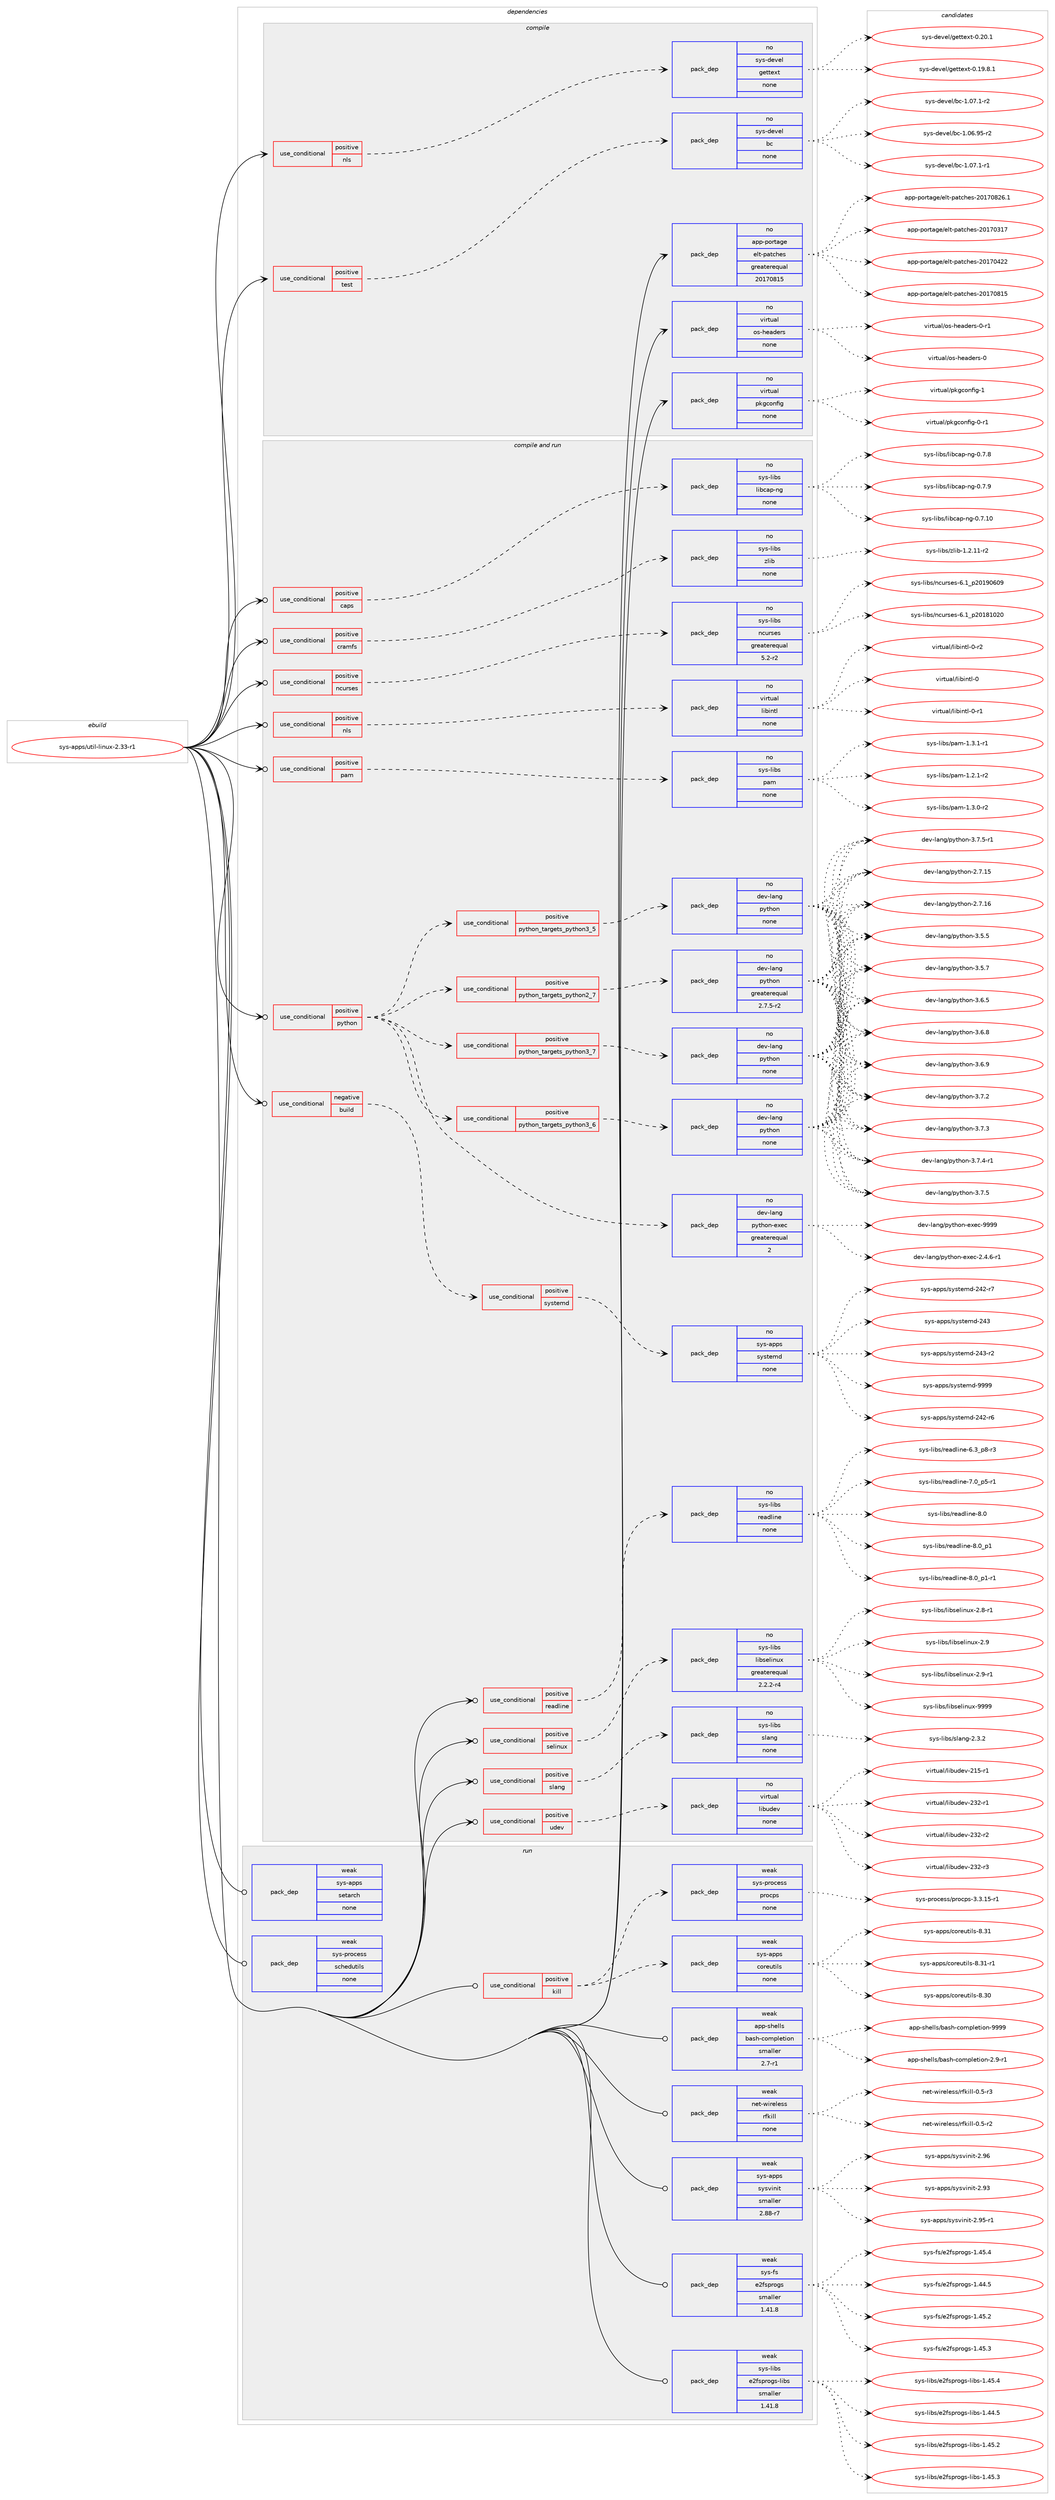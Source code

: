 digraph prolog {

# *************
# Graph options
# *************

newrank=true;
concentrate=true;
compound=true;
graph [rankdir=LR,fontname=Helvetica,fontsize=10,ranksep=1.5];#, ranksep=2.5, nodesep=0.2];
edge  [arrowhead=vee];
node  [fontname=Helvetica,fontsize=10];

# **********
# The ebuild
# **********

subgraph cluster_leftcol {
color=gray;
rank=same;
label=<<i>ebuild</i>>;
id [label="sys-apps/util-linux-2.33-r1", color=red, width=4, href="../sys-apps/util-linux-2.33-r1.svg"];
}

# ****************
# The dependencies
# ****************

subgraph cluster_midcol {
color=gray;
label=<<i>dependencies</i>>;
subgraph cluster_compile {
fillcolor="#eeeeee";
style=filled;
label=<<i>compile</i>>;
subgraph cond211757 {
dependency878903 [label=<<TABLE BORDER="0" CELLBORDER="1" CELLSPACING="0" CELLPADDING="4"><TR><TD ROWSPAN="3" CELLPADDING="10">use_conditional</TD></TR><TR><TD>positive</TD></TR><TR><TD>nls</TD></TR></TABLE>>, shape=none, color=red];
subgraph pack651749 {
dependency878904 [label=<<TABLE BORDER="0" CELLBORDER="1" CELLSPACING="0" CELLPADDING="4" WIDTH="220"><TR><TD ROWSPAN="6" CELLPADDING="30">pack_dep</TD></TR><TR><TD WIDTH="110">no</TD></TR><TR><TD>sys-devel</TD></TR><TR><TD>gettext</TD></TR><TR><TD>none</TD></TR><TR><TD></TD></TR></TABLE>>, shape=none, color=blue];
}
dependency878903:e -> dependency878904:w [weight=20,style="dashed",arrowhead="vee"];
}
id:e -> dependency878903:w [weight=20,style="solid",arrowhead="vee"];
subgraph cond211758 {
dependency878905 [label=<<TABLE BORDER="0" CELLBORDER="1" CELLSPACING="0" CELLPADDING="4"><TR><TD ROWSPAN="3" CELLPADDING="10">use_conditional</TD></TR><TR><TD>positive</TD></TR><TR><TD>test</TD></TR></TABLE>>, shape=none, color=red];
subgraph pack651750 {
dependency878906 [label=<<TABLE BORDER="0" CELLBORDER="1" CELLSPACING="0" CELLPADDING="4" WIDTH="220"><TR><TD ROWSPAN="6" CELLPADDING="30">pack_dep</TD></TR><TR><TD WIDTH="110">no</TD></TR><TR><TD>sys-devel</TD></TR><TR><TD>bc</TD></TR><TR><TD>none</TD></TR><TR><TD></TD></TR></TABLE>>, shape=none, color=blue];
}
dependency878905:e -> dependency878906:w [weight=20,style="dashed",arrowhead="vee"];
}
id:e -> dependency878905:w [weight=20,style="solid",arrowhead="vee"];
subgraph pack651751 {
dependency878907 [label=<<TABLE BORDER="0" CELLBORDER="1" CELLSPACING="0" CELLPADDING="4" WIDTH="220"><TR><TD ROWSPAN="6" CELLPADDING="30">pack_dep</TD></TR><TR><TD WIDTH="110">no</TD></TR><TR><TD>app-portage</TD></TR><TR><TD>elt-patches</TD></TR><TR><TD>greaterequal</TD></TR><TR><TD>20170815</TD></TR></TABLE>>, shape=none, color=blue];
}
id:e -> dependency878907:w [weight=20,style="solid",arrowhead="vee"];
subgraph pack651752 {
dependency878908 [label=<<TABLE BORDER="0" CELLBORDER="1" CELLSPACING="0" CELLPADDING="4" WIDTH="220"><TR><TD ROWSPAN="6" CELLPADDING="30">pack_dep</TD></TR><TR><TD WIDTH="110">no</TD></TR><TR><TD>virtual</TD></TR><TR><TD>os-headers</TD></TR><TR><TD>none</TD></TR><TR><TD></TD></TR></TABLE>>, shape=none, color=blue];
}
id:e -> dependency878908:w [weight=20,style="solid",arrowhead="vee"];
subgraph pack651753 {
dependency878909 [label=<<TABLE BORDER="0" CELLBORDER="1" CELLSPACING="0" CELLPADDING="4" WIDTH="220"><TR><TD ROWSPAN="6" CELLPADDING="30">pack_dep</TD></TR><TR><TD WIDTH="110">no</TD></TR><TR><TD>virtual</TD></TR><TR><TD>pkgconfig</TD></TR><TR><TD>none</TD></TR><TR><TD></TD></TR></TABLE>>, shape=none, color=blue];
}
id:e -> dependency878909:w [weight=20,style="solid",arrowhead="vee"];
}
subgraph cluster_compileandrun {
fillcolor="#eeeeee";
style=filled;
label=<<i>compile and run</i>>;
subgraph cond211759 {
dependency878910 [label=<<TABLE BORDER="0" CELLBORDER="1" CELLSPACING="0" CELLPADDING="4"><TR><TD ROWSPAN="3" CELLPADDING="10">use_conditional</TD></TR><TR><TD>negative</TD></TR><TR><TD>build</TD></TR></TABLE>>, shape=none, color=red];
subgraph cond211760 {
dependency878911 [label=<<TABLE BORDER="0" CELLBORDER="1" CELLSPACING="0" CELLPADDING="4"><TR><TD ROWSPAN="3" CELLPADDING="10">use_conditional</TD></TR><TR><TD>positive</TD></TR><TR><TD>systemd</TD></TR></TABLE>>, shape=none, color=red];
subgraph pack651754 {
dependency878912 [label=<<TABLE BORDER="0" CELLBORDER="1" CELLSPACING="0" CELLPADDING="4" WIDTH="220"><TR><TD ROWSPAN="6" CELLPADDING="30">pack_dep</TD></TR><TR><TD WIDTH="110">no</TD></TR><TR><TD>sys-apps</TD></TR><TR><TD>systemd</TD></TR><TR><TD>none</TD></TR><TR><TD></TD></TR></TABLE>>, shape=none, color=blue];
}
dependency878911:e -> dependency878912:w [weight=20,style="dashed",arrowhead="vee"];
}
dependency878910:e -> dependency878911:w [weight=20,style="dashed",arrowhead="vee"];
}
id:e -> dependency878910:w [weight=20,style="solid",arrowhead="odotvee"];
subgraph cond211761 {
dependency878913 [label=<<TABLE BORDER="0" CELLBORDER="1" CELLSPACING="0" CELLPADDING="4"><TR><TD ROWSPAN="3" CELLPADDING="10">use_conditional</TD></TR><TR><TD>positive</TD></TR><TR><TD>caps</TD></TR></TABLE>>, shape=none, color=red];
subgraph pack651755 {
dependency878914 [label=<<TABLE BORDER="0" CELLBORDER="1" CELLSPACING="0" CELLPADDING="4" WIDTH="220"><TR><TD ROWSPAN="6" CELLPADDING="30">pack_dep</TD></TR><TR><TD WIDTH="110">no</TD></TR><TR><TD>sys-libs</TD></TR><TR><TD>libcap-ng</TD></TR><TR><TD>none</TD></TR><TR><TD></TD></TR></TABLE>>, shape=none, color=blue];
}
dependency878913:e -> dependency878914:w [weight=20,style="dashed",arrowhead="vee"];
}
id:e -> dependency878913:w [weight=20,style="solid",arrowhead="odotvee"];
subgraph cond211762 {
dependency878915 [label=<<TABLE BORDER="0" CELLBORDER="1" CELLSPACING="0" CELLPADDING="4"><TR><TD ROWSPAN="3" CELLPADDING="10">use_conditional</TD></TR><TR><TD>positive</TD></TR><TR><TD>cramfs</TD></TR></TABLE>>, shape=none, color=red];
subgraph pack651756 {
dependency878916 [label=<<TABLE BORDER="0" CELLBORDER="1" CELLSPACING="0" CELLPADDING="4" WIDTH="220"><TR><TD ROWSPAN="6" CELLPADDING="30">pack_dep</TD></TR><TR><TD WIDTH="110">no</TD></TR><TR><TD>sys-libs</TD></TR><TR><TD>zlib</TD></TR><TR><TD>none</TD></TR><TR><TD></TD></TR></TABLE>>, shape=none, color=blue];
}
dependency878915:e -> dependency878916:w [weight=20,style="dashed",arrowhead="vee"];
}
id:e -> dependency878915:w [weight=20,style="solid",arrowhead="odotvee"];
subgraph cond211763 {
dependency878917 [label=<<TABLE BORDER="0" CELLBORDER="1" CELLSPACING="0" CELLPADDING="4"><TR><TD ROWSPAN="3" CELLPADDING="10">use_conditional</TD></TR><TR><TD>positive</TD></TR><TR><TD>ncurses</TD></TR></TABLE>>, shape=none, color=red];
subgraph pack651757 {
dependency878918 [label=<<TABLE BORDER="0" CELLBORDER="1" CELLSPACING="0" CELLPADDING="4" WIDTH="220"><TR><TD ROWSPAN="6" CELLPADDING="30">pack_dep</TD></TR><TR><TD WIDTH="110">no</TD></TR><TR><TD>sys-libs</TD></TR><TR><TD>ncurses</TD></TR><TR><TD>greaterequal</TD></TR><TR><TD>5.2-r2</TD></TR></TABLE>>, shape=none, color=blue];
}
dependency878917:e -> dependency878918:w [weight=20,style="dashed",arrowhead="vee"];
}
id:e -> dependency878917:w [weight=20,style="solid",arrowhead="odotvee"];
subgraph cond211764 {
dependency878919 [label=<<TABLE BORDER="0" CELLBORDER="1" CELLSPACING="0" CELLPADDING="4"><TR><TD ROWSPAN="3" CELLPADDING="10">use_conditional</TD></TR><TR><TD>positive</TD></TR><TR><TD>nls</TD></TR></TABLE>>, shape=none, color=red];
subgraph pack651758 {
dependency878920 [label=<<TABLE BORDER="0" CELLBORDER="1" CELLSPACING="0" CELLPADDING="4" WIDTH="220"><TR><TD ROWSPAN="6" CELLPADDING="30">pack_dep</TD></TR><TR><TD WIDTH="110">no</TD></TR><TR><TD>virtual</TD></TR><TR><TD>libintl</TD></TR><TR><TD>none</TD></TR><TR><TD></TD></TR></TABLE>>, shape=none, color=blue];
}
dependency878919:e -> dependency878920:w [weight=20,style="dashed",arrowhead="vee"];
}
id:e -> dependency878919:w [weight=20,style="solid",arrowhead="odotvee"];
subgraph cond211765 {
dependency878921 [label=<<TABLE BORDER="0" CELLBORDER="1" CELLSPACING="0" CELLPADDING="4"><TR><TD ROWSPAN="3" CELLPADDING="10">use_conditional</TD></TR><TR><TD>positive</TD></TR><TR><TD>pam</TD></TR></TABLE>>, shape=none, color=red];
subgraph pack651759 {
dependency878922 [label=<<TABLE BORDER="0" CELLBORDER="1" CELLSPACING="0" CELLPADDING="4" WIDTH="220"><TR><TD ROWSPAN="6" CELLPADDING="30">pack_dep</TD></TR><TR><TD WIDTH="110">no</TD></TR><TR><TD>sys-libs</TD></TR><TR><TD>pam</TD></TR><TR><TD>none</TD></TR><TR><TD></TD></TR></TABLE>>, shape=none, color=blue];
}
dependency878921:e -> dependency878922:w [weight=20,style="dashed",arrowhead="vee"];
}
id:e -> dependency878921:w [weight=20,style="solid",arrowhead="odotvee"];
subgraph cond211766 {
dependency878923 [label=<<TABLE BORDER="0" CELLBORDER="1" CELLSPACING="0" CELLPADDING="4"><TR><TD ROWSPAN="3" CELLPADDING="10">use_conditional</TD></TR><TR><TD>positive</TD></TR><TR><TD>python</TD></TR></TABLE>>, shape=none, color=red];
subgraph cond211767 {
dependency878924 [label=<<TABLE BORDER="0" CELLBORDER="1" CELLSPACING="0" CELLPADDING="4"><TR><TD ROWSPAN="3" CELLPADDING="10">use_conditional</TD></TR><TR><TD>positive</TD></TR><TR><TD>python_targets_python2_7</TD></TR></TABLE>>, shape=none, color=red];
subgraph pack651760 {
dependency878925 [label=<<TABLE BORDER="0" CELLBORDER="1" CELLSPACING="0" CELLPADDING="4" WIDTH="220"><TR><TD ROWSPAN="6" CELLPADDING="30">pack_dep</TD></TR><TR><TD WIDTH="110">no</TD></TR><TR><TD>dev-lang</TD></TR><TR><TD>python</TD></TR><TR><TD>greaterequal</TD></TR><TR><TD>2.7.5-r2</TD></TR></TABLE>>, shape=none, color=blue];
}
dependency878924:e -> dependency878925:w [weight=20,style="dashed",arrowhead="vee"];
}
dependency878923:e -> dependency878924:w [weight=20,style="dashed",arrowhead="vee"];
subgraph cond211768 {
dependency878926 [label=<<TABLE BORDER="0" CELLBORDER="1" CELLSPACING="0" CELLPADDING="4"><TR><TD ROWSPAN="3" CELLPADDING="10">use_conditional</TD></TR><TR><TD>positive</TD></TR><TR><TD>python_targets_python3_5</TD></TR></TABLE>>, shape=none, color=red];
subgraph pack651761 {
dependency878927 [label=<<TABLE BORDER="0" CELLBORDER="1" CELLSPACING="0" CELLPADDING="4" WIDTH="220"><TR><TD ROWSPAN="6" CELLPADDING="30">pack_dep</TD></TR><TR><TD WIDTH="110">no</TD></TR><TR><TD>dev-lang</TD></TR><TR><TD>python</TD></TR><TR><TD>none</TD></TR><TR><TD></TD></TR></TABLE>>, shape=none, color=blue];
}
dependency878926:e -> dependency878927:w [weight=20,style="dashed",arrowhead="vee"];
}
dependency878923:e -> dependency878926:w [weight=20,style="dashed",arrowhead="vee"];
subgraph cond211769 {
dependency878928 [label=<<TABLE BORDER="0" CELLBORDER="1" CELLSPACING="0" CELLPADDING="4"><TR><TD ROWSPAN="3" CELLPADDING="10">use_conditional</TD></TR><TR><TD>positive</TD></TR><TR><TD>python_targets_python3_6</TD></TR></TABLE>>, shape=none, color=red];
subgraph pack651762 {
dependency878929 [label=<<TABLE BORDER="0" CELLBORDER="1" CELLSPACING="0" CELLPADDING="4" WIDTH="220"><TR><TD ROWSPAN="6" CELLPADDING="30">pack_dep</TD></TR><TR><TD WIDTH="110">no</TD></TR><TR><TD>dev-lang</TD></TR><TR><TD>python</TD></TR><TR><TD>none</TD></TR><TR><TD></TD></TR></TABLE>>, shape=none, color=blue];
}
dependency878928:e -> dependency878929:w [weight=20,style="dashed",arrowhead="vee"];
}
dependency878923:e -> dependency878928:w [weight=20,style="dashed",arrowhead="vee"];
subgraph cond211770 {
dependency878930 [label=<<TABLE BORDER="0" CELLBORDER="1" CELLSPACING="0" CELLPADDING="4"><TR><TD ROWSPAN="3" CELLPADDING="10">use_conditional</TD></TR><TR><TD>positive</TD></TR><TR><TD>python_targets_python3_7</TD></TR></TABLE>>, shape=none, color=red];
subgraph pack651763 {
dependency878931 [label=<<TABLE BORDER="0" CELLBORDER="1" CELLSPACING="0" CELLPADDING="4" WIDTH="220"><TR><TD ROWSPAN="6" CELLPADDING="30">pack_dep</TD></TR><TR><TD WIDTH="110">no</TD></TR><TR><TD>dev-lang</TD></TR><TR><TD>python</TD></TR><TR><TD>none</TD></TR><TR><TD></TD></TR></TABLE>>, shape=none, color=blue];
}
dependency878930:e -> dependency878931:w [weight=20,style="dashed",arrowhead="vee"];
}
dependency878923:e -> dependency878930:w [weight=20,style="dashed",arrowhead="vee"];
subgraph pack651764 {
dependency878932 [label=<<TABLE BORDER="0" CELLBORDER="1" CELLSPACING="0" CELLPADDING="4" WIDTH="220"><TR><TD ROWSPAN="6" CELLPADDING="30">pack_dep</TD></TR><TR><TD WIDTH="110">no</TD></TR><TR><TD>dev-lang</TD></TR><TR><TD>python-exec</TD></TR><TR><TD>greaterequal</TD></TR><TR><TD>2</TD></TR></TABLE>>, shape=none, color=blue];
}
dependency878923:e -> dependency878932:w [weight=20,style="dashed",arrowhead="vee"];
}
id:e -> dependency878923:w [weight=20,style="solid",arrowhead="odotvee"];
subgraph cond211771 {
dependency878933 [label=<<TABLE BORDER="0" CELLBORDER="1" CELLSPACING="0" CELLPADDING="4"><TR><TD ROWSPAN="3" CELLPADDING="10">use_conditional</TD></TR><TR><TD>positive</TD></TR><TR><TD>readline</TD></TR></TABLE>>, shape=none, color=red];
subgraph pack651765 {
dependency878934 [label=<<TABLE BORDER="0" CELLBORDER="1" CELLSPACING="0" CELLPADDING="4" WIDTH="220"><TR><TD ROWSPAN="6" CELLPADDING="30">pack_dep</TD></TR><TR><TD WIDTH="110">no</TD></TR><TR><TD>sys-libs</TD></TR><TR><TD>readline</TD></TR><TR><TD>none</TD></TR><TR><TD></TD></TR></TABLE>>, shape=none, color=blue];
}
dependency878933:e -> dependency878934:w [weight=20,style="dashed",arrowhead="vee"];
}
id:e -> dependency878933:w [weight=20,style="solid",arrowhead="odotvee"];
subgraph cond211772 {
dependency878935 [label=<<TABLE BORDER="0" CELLBORDER="1" CELLSPACING="0" CELLPADDING="4"><TR><TD ROWSPAN="3" CELLPADDING="10">use_conditional</TD></TR><TR><TD>positive</TD></TR><TR><TD>selinux</TD></TR></TABLE>>, shape=none, color=red];
subgraph pack651766 {
dependency878936 [label=<<TABLE BORDER="0" CELLBORDER="1" CELLSPACING="0" CELLPADDING="4" WIDTH="220"><TR><TD ROWSPAN="6" CELLPADDING="30">pack_dep</TD></TR><TR><TD WIDTH="110">no</TD></TR><TR><TD>sys-libs</TD></TR><TR><TD>libselinux</TD></TR><TR><TD>greaterequal</TD></TR><TR><TD>2.2.2-r4</TD></TR></TABLE>>, shape=none, color=blue];
}
dependency878935:e -> dependency878936:w [weight=20,style="dashed",arrowhead="vee"];
}
id:e -> dependency878935:w [weight=20,style="solid",arrowhead="odotvee"];
subgraph cond211773 {
dependency878937 [label=<<TABLE BORDER="0" CELLBORDER="1" CELLSPACING="0" CELLPADDING="4"><TR><TD ROWSPAN="3" CELLPADDING="10">use_conditional</TD></TR><TR><TD>positive</TD></TR><TR><TD>slang</TD></TR></TABLE>>, shape=none, color=red];
subgraph pack651767 {
dependency878938 [label=<<TABLE BORDER="0" CELLBORDER="1" CELLSPACING="0" CELLPADDING="4" WIDTH="220"><TR><TD ROWSPAN="6" CELLPADDING="30">pack_dep</TD></TR><TR><TD WIDTH="110">no</TD></TR><TR><TD>sys-libs</TD></TR><TR><TD>slang</TD></TR><TR><TD>none</TD></TR><TR><TD></TD></TR></TABLE>>, shape=none, color=blue];
}
dependency878937:e -> dependency878938:w [weight=20,style="dashed",arrowhead="vee"];
}
id:e -> dependency878937:w [weight=20,style="solid",arrowhead="odotvee"];
subgraph cond211774 {
dependency878939 [label=<<TABLE BORDER="0" CELLBORDER="1" CELLSPACING="0" CELLPADDING="4"><TR><TD ROWSPAN="3" CELLPADDING="10">use_conditional</TD></TR><TR><TD>positive</TD></TR><TR><TD>udev</TD></TR></TABLE>>, shape=none, color=red];
subgraph pack651768 {
dependency878940 [label=<<TABLE BORDER="0" CELLBORDER="1" CELLSPACING="0" CELLPADDING="4" WIDTH="220"><TR><TD ROWSPAN="6" CELLPADDING="30">pack_dep</TD></TR><TR><TD WIDTH="110">no</TD></TR><TR><TD>virtual</TD></TR><TR><TD>libudev</TD></TR><TR><TD>none</TD></TR><TR><TD></TD></TR></TABLE>>, shape=none, color=blue];
}
dependency878939:e -> dependency878940:w [weight=20,style="dashed",arrowhead="vee"];
}
id:e -> dependency878939:w [weight=20,style="solid",arrowhead="odotvee"];
}
subgraph cluster_run {
fillcolor="#eeeeee";
style=filled;
label=<<i>run</i>>;
subgraph cond211775 {
dependency878941 [label=<<TABLE BORDER="0" CELLBORDER="1" CELLSPACING="0" CELLPADDING="4"><TR><TD ROWSPAN="3" CELLPADDING="10">use_conditional</TD></TR><TR><TD>positive</TD></TR><TR><TD>kill</TD></TR></TABLE>>, shape=none, color=red];
subgraph pack651769 {
dependency878942 [label=<<TABLE BORDER="0" CELLBORDER="1" CELLSPACING="0" CELLPADDING="4" WIDTH="220"><TR><TD ROWSPAN="6" CELLPADDING="30">pack_dep</TD></TR><TR><TD WIDTH="110">weak</TD></TR><TR><TD>sys-apps</TD></TR><TR><TD>coreutils</TD></TR><TR><TD>none</TD></TR><TR><TD></TD></TR></TABLE>>, shape=none, color=blue];
}
dependency878941:e -> dependency878942:w [weight=20,style="dashed",arrowhead="vee"];
subgraph pack651770 {
dependency878943 [label=<<TABLE BORDER="0" CELLBORDER="1" CELLSPACING="0" CELLPADDING="4" WIDTH="220"><TR><TD ROWSPAN="6" CELLPADDING="30">pack_dep</TD></TR><TR><TD WIDTH="110">weak</TD></TR><TR><TD>sys-process</TD></TR><TR><TD>procps</TD></TR><TR><TD>none</TD></TR><TR><TD></TD></TR></TABLE>>, shape=none, color=blue];
}
dependency878941:e -> dependency878943:w [weight=20,style="dashed",arrowhead="vee"];
}
id:e -> dependency878941:w [weight=20,style="solid",arrowhead="odot"];
subgraph pack651771 {
dependency878944 [label=<<TABLE BORDER="0" CELLBORDER="1" CELLSPACING="0" CELLPADDING="4" WIDTH="220"><TR><TD ROWSPAN="6" CELLPADDING="30">pack_dep</TD></TR><TR><TD WIDTH="110">weak</TD></TR><TR><TD>app-shells</TD></TR><TR><TD>bash-completion</TD></TR><TR><TD>smaller</TD></TR><TR><TD>2.7-r1</TD></TR></TABLE>>, shape=none, color=blue];
}
id:e -> dependency878944:w [weight=20,style="solid",arrowhead="odot"];
subgraph pack651772 {
dependency878945 [label=<<TABLE BORDER="0" CELLBORDER="1" CELLSPACING="0" CELLPADDING="4" WIDTH="220"><TR><TD ROWSPAN="6" CELLPADDING="30">pack_dep</TD></TR><TR><TD WIDTH="110">weak</TD></TR><TR><TD>net-wireless</TD></TR><TR><TD>rfkill</TD></TR><TR><TD>none</TD></TR><TR><TD></TD></TR></TABLE>>, shape=none, color=blue];
}
id:e -> dependency878945:w [weight=20,style="solid",arrowhead="odot"];
subgraph pack651773 {
dependency878946 [label=<<TABLE BORDER="0" CELLBORDER="1" CELLSPACING="0" CELLPADDING="4" WIDTH="220"><TR><TD ROWSPAN="6" CELLPADDING="30">pack_dep</TD></TR><TR><TD WIDTH="110">weak</TD></TR><TR><TD>sys-apps</TD></TR><TR><TD>setarch</TD></TR><TR><TD>none</TD></TR><TR><TD></TD></TR></TABLE>>, shape=none, color=blue];
}
id:e -> dependency878946:w [weight=20,style="solid",arrowhead="odot"];
subgraph pack651774 {
dependency878947 [label=<<TABLE BORDER="0" CELLBORDER="1" CELLSPACING="0" CELLPADDING="4" WIDTH="220"><TR><TD ROWSPAN="6" CELLPADDING="30">pack_dep</TD></TR><TR><TD WIDTH="110">weak</TD></TR><TR><TD>sys-apps</TD></TR><TR><TD>sysvinit</TD></TR><TR><TD>smaller</TD></TR><TR><TD>2.88-r7</TD></TR></TABLE>>, shape=none, color=blue];
}
id:e -> dependency878947:w [weight=20,style="solid",arrowhead="odot"];
subgraph pack651775 {
dependency878948 [label=<<TABLE BORDER="0" CELLBORDER="1" CELLSPACING="0" CELLPADDING="4" WIDTH="220"><TR><TD ROWSPAN="6" CELLPADDING="30">pack_dep</TD></TR><TR><TD WIDTH="110">weak</TD></TR><TR><TD>sys-fs</TD></TR><TR><TD>e2fsprogs</TD></TR><TR><TD>smaller</TD></TR><TR><TD>1.41.8</TD></TR></TABLE>>, shape=none, color=blue];
}
id:e -> dependency878948:w [weight=20,style="solid",arrowhead="odot"];
subgraph pack651776 {
dependency878949 [label=<<TABLE BORDER="0" CELLBORDER="1" CELLSPACING="0" CELLPADDING="4" WIDTH="220"><TR><TD ROWSPAN="6" CELLPADDING="30">pack_dep</TD></TR><TR><TD WIDTH="110">weak</TD></TR><TR><TD>sys-libs</TD></TR><TR><TD>e2fsprogs-libs</TD></TR><TR><TD>smaller</TD></TR><TR><TD>1.41.8</TD></TR></TABLE>>, shape=none, color=blue];
}
id:e -> dependency878949:w [weight=20,style="solid",arrowhead="odot"];
subgraph pack651777 {
dependency878950 [label=<<TABLE BORDER="0" CELLBORDER="1" CELLSPACING="0" CELLPADDING="4" WIDTH="220"><TR><TD ROWSPAN="6" CELLPADDING="30">pack_dep</TD></TR><TR><TD WIDTH="110">weak</TD></TR><TR><TD>sys-process</TD></TR><TR><TD>schedutils</TD></TR><TR><TD>none</TD></TR><TR><TD></TD></TR></TABLE>>, shape=none, color=blue];
}
id:e -> dependency878950:w [weight=20,style="solid",arrowhead="odot"];
}
}

# **************
# The candidates
# **************

subgraph cluster_choices {
rank=same;
color=gray;
label=<<i>candidates</i>>;

subgraph choice651749 {
color=black;
nodesep=1;
choice1151211154510010111810110847103101116116101120116454846495746564649 [label="sys-devel/gettext-0.19.8.1", color=red, width=4,href="../sys-devel/gettext-0.19.8.1.svg"];
choice115121115451001011181011084710310111611610112011645484650484649 [label="sys-devel/gettext-0.20.1", color=red, width=4,href="../sys-devel/gettext-0.20.1.svg"];
dependency878904:e -> choice1151211154510010111810110847103101116116101120116454846495746564649:w [style=dotted,weight="100"];
dependency878904:e -> choice115121115451001011181011084710310111611610112011645484650484649:w [style=dotted,weight="100"];
}
subgraph choice651750 {
color=black;
nodesep=1;
choice1151211154510010111810110847989945494648544657534511450 [label="sys-devel/bc-1.06.95-r2", color=red, width=4,href="../sys-devel/bc-1.06.95-r2.svg"];
choice11512111545100101118101108479899454946485546494511449 [label="sys-devel/bc-1.07.1-r1", color=red, width=4,href="../sys-devel/bc-1.07.1-r1.svg"];
choice11512111545100101118101108479899454946485546494511450 [label="sys-devel/bc-1.07.1-r2", color=red, width=4,href="../sys-devel/bc-1.07.1-r2.svg"];
dependency878906:e -> choice1151211154510010111810110847989945494648544657534511450:w [style=dotted,weight="100"];
dependency878906:e -> choice11512111545100101118101108479899454946485546494511449:w [style=dotted,weight="100"];
dependency878906:e -> choice11512111545100101118101108479899454946485546494511450:w [style=dotted,weight="100"];
}
subgraph choice651751 {
color=black;
nodesep=1;
choice97112112451121111141169710310147101108116451129711699104101115455048495548514955 [label="app-portage/elt-patches-20170317", color=red, width=4,href="../app-portage/elt-patches-20170317.svg"];
choice97112112451121111141169710310147101108116451129711699104101115455048495548525050 [label="app-portage/elt-patches-20170422", color=red, width=4,href="../app-portage/elt-patches-20170422.svg"];
choice97112112451121111141169710310147101108116451129711699104101115455048495548564953 [label="app-portage/elt-patches-20170815", color=red, width=4,href="../app-portage/elt-patches-20170815.svg"];
choice971121124511211111411697103101471011081164511297116991041011154550484955485650544649 [label="app-portage/elt-patches-20170826.1", color=red, width=4,href="../app-portage/elt-patches-20170826.1.svg"];
dependency878907:e -> choice97112112451121111141169710310147101108116451129711699104101115455048495548514955:w [style=dotted,weight="100"];
dependency878907:e -> choice97112112451121111141169710310147101108116451129711699104101115455048495548525050:w [style=dotted,weight="100"];
dependency878907:e -> choice97112112451121111141169710310147101108116451129711699104101115455048495548564953:w [style=dotted,weight="100"];
dependency878907:e -> choice971121124511211111411697103101471011081164511297116991041011154550484955485650544649:w [style=dotted,weight="100"];
}
subgraph choice651752 {
color=black;
nodesep=1;
choice118105114116117971084711111545104101971001011141154548 [label="virtual/os-headers-0", color=red, width=4,href="../virtual/os-headers-0.svg"];
choice1181051141161179710847111115451041019710010111411545484511449 [label="virtual/os-headers-0-r1", color=red, width=4,href="../virtual/os-headers-0-r1.svg"];
dependency878908:e -> choice118105114116117971084711111545104101971001011141154548:w [style=dotted,weight="100"];
dependency878908:e -> choice1181051141161179710847111115451041019710010111411545484511449:w [style=dotted,weight="100"];
}
subgraph choice651753 {
color=black;
nodesep=1;
choice11810511411611797108471121071039911111010210510345484511449 [label="virtual/pkgconfig-0-r1", color=red, width=4,href="../virtual/pkgconfig-0-r1.svg"];
choice1181051141161179710847112107103991111101021051034549 [label="virtual/pkgconfig-1", color=red, width=4,href="../virtual/pkgconfig-1.svg"];
dependency878909:e -> choice11810511411611797108471121071039911111010210510345484511449:w [style=dotted,weight="100"];
dependency878909:e -> choice1181051141161179710847112107103991111101021051034549:w [style=dotted,weight="100"];
}
subgraph choice651754 {
color=black;
nodesep=1;
choice115121115459711211211547115121115116101109100455052504511454 [label="sys-apps/systemd-242-r6", color=red, width=4,href="../sys-apps/systemd-242-r6.svg"];
choice115121115459711211211547115121115116101109100455052504511455 [label="sys-apps/systemd-242-r7", color=red, width=4,href="../sys-apps/systemd-242-r7.svg"];
choice11512111545971121121154711512111511610110910045505251 [label="sys-apps/systemd-243", color=red, width=4,href="../sys-apps/systemd-243.svg"];
choice115121115459711211211547115121115116101109100455052514511450 [label="sys-apps/systemd-243-r2", color=red, width=4,href="../sys-apps/systemd-243-r2.svg"];
choice1151211154597112112115471151211151161011091004557575757 [label="sys-apps/systemd-9999", color=red, width=4,href="../sys-apps/systemd-9999.svg"];
dependency878912:e -> choice115121115459711211211547115121115116101109100455052504511454:w [style=dotted,weight="100"];
dependency878912:e -> choice115121115459711211211547115121115116101109100455052504511455:w [style=dotted,weight="100"];
dependency878912:e -> choice11512111545971121121154711512111511610110910045505251:w [style=dotted,weight="100"];
dependency878912:e -> choice115121115459711211211547115121115116101109100455052514511450:w [style=dotted,weight="100"];
dependency878912:e -> choice1151211154597112112115471151211151161011091004557575757:w [style=dotted,weight="100"];
}
subgraph choice651755 {
color=black;
nodesep=1;
choice1151211154510810598115471081059899971124511010345484655464948 [label="sys-libs/libcap-ng-0.7.10", color=red, width=4,href="../sys-libs/libcap-ng-0.7.10.svg"];
choice11512111545108105981154710810598999711245110103454846554656 [label="sys-libs/libcap-ng-0.7.8", color=red, width=4,href="../sys-libs/libcap-ng-0.7.8.svg"];
choice11512111545108105981154710810598999711245110103454846554657 [label="sys-libs/libcap-ng-0.7.9", color=red, width=4,href="../sys-libs/libcap-ng-0.7.9.svg"];
dependency878914:e -> choice1151211154510810598115471081059899971124511010345484655464948:w [style=dotted,weight="100"];
dependency878914:e -> choice11512111545108105981154710810598999711245110103454846554656:w [style=dotted,weight="100"];
dependency878914:e -> choice11512111545108105981154710810598999711245110103454846554657:w [style=dotted,weight="100"];
}
subgraph choice651756 {
color=black;
nodesep=1;
choice11512111545108105981154712210810598454946504649494511450 [label="sys-libs/zlib-1.2.11-r2", color=red, width=4,href="../sys-libs/zlib-1.2.11-r2.svg"];
dependency878916:e -> choice11512111545108105981154712210810598454946504649494511450:w [style=dotted,weight="100"];
}
subgraph choice651757 {
color=black;
nodesep=1;
choice1151211154510810598115471109911711411510111545544649951125048495649485048 [label="sys-libs/ncurses-6.1_p20181020", color=red, width=4,href="../sys-libs/ncurses-6.1_p20181020.svg"];
choice1151211154510810598115471109911711411510111545544649951125048495748544857 [label="sys-libs/ncurses-6.1_p20190609", color=red, width=4,href="../sys-libs/ncurses-6.1_p20190609.svg"];
dependency878918:e -> choice1151211154510810598115471109911711411510111545544649951125048495649485048:w [style=dotted,weight="100"];
dependency878918:e -> choice1151211154510810598115471109911711411510111545544649951125048495748544857:w [style=dotted,weight="100"];
}
subgraph choice651758 {
color=black;
nodesep=1;
choice1181051141161179710847108105981051101161084548 [label="virtual/libintl-0", color=red, width=4,href="../virtual/libintl-0.svg"];
choice11810511411611797108471081059810511011610845484511449 [label="virtual/libintl-0-r1", color=red, width=4,href="../virtual/libintl-0-r1.svg"];
choice11810511411611797108471081059810511011610845484511450 [label="virtual/libintl-0-r2", color=red, width=4,href="../virtual/libintl-0-r2.svg"];
dependency878920:e -> choice1181051141161179710847108105981051101161084548:w [style=dotted,weight="100"];
dependency878920:e -> choice11810511411611797108471081059810511011610845484511449:w [style=dotted,weight="100"];
dependency878920:e -> choice11810511411611797108471081059810511011610845484511450:w [style=dotted,weight="100"];
}
subgraph choice651759 {
color=black;
nodesep=1;
choice115121115451081059811547112971094549465046494511450 [label="sys-libs/pam-1.2.1-r2", color=red, width=4,href="../sys-libs/pam-1.2.1-r2.svg"];
choice115121115451081059811547112971094549465146484511450 [label="sys-libs/pam-1.3.0-r2", color=red, width=4,href="../sys-libs/pam-1.3.0-r2.svg"];
choice115121115451081059811547112971094549465146494511449 [label="sys-libs/pam-1.3.1-r1", color=red, width=4,href="../sys-libs/pam-1.3.1-r1.svg"];
dependency878922:e -> choice115121115451081059811547112971094549465046494511450:w [style=dotted,weight="100"];
dependency878922:e -> choice115121115451081059811547112971094549465146484511450:w [style=dotted,weight="100"];
dependency878922:e -> choice115121115451081059811547112971094549465146494511449:w [style=dotted,weight="100"];
}
subgraph choice651760 {
color=black;
nodesep=1;
choice10010111845108971101034711212111610411111045504655464953 [label="dev-lang/python-2.7.15", color=red, width=4,href="../dev-lang/python-2.7.15.svg"];
choice10010111845108971101034711212111610411111045504655464954 [label="dev-lang/python-2.7.16", color=red, width=4,href="../dev-lang/python-2.7.16.svg"];
choice100101118451089711010347112121116104111110455146534653 [label="dev-lang/python-3.5.5", color=red, width=4,href="../dev-lang/python-3.5.5.svg"];
choice100101118451089711010347112121116104111110455146534655 [label="dev-lang/python-3.5.7", color=red, width=4,href="../dev-lang/python-3.5.7.svg"];
choice100101118451089711010347112121116104111110455146544653 [label="dev-lang/python-3.6.5", color=red, width=4,href="../dev-lang/python-3.6.5.svg"];
choice100101118451089711010347112121116104111110455146544656 [label="dev-lang/python-3.6.8", color=red, width=4,href="../dev-lang/python-3.6.8.svg"];
choice100101118451089711010347112121116104111110455146544657 [label="dev-lang/python-3.6.9", color=red, width=4,href="../dev-lang/python-3.6.9.svg"];
choice100101118451089711010347112121116104111110455146554650 [label="dev-lang/python-3.7.2", color=red, width=4,href="../dev-lang/python-3.7.2.svg"];
choice100101118451089711010347112121116104111110455146554651 [label="dev-lang/python-3.7.3", color=red, width=4,href="../dev-lang/python-3.7.3.svg"];
choice1001011184510897110103471121211161041111104551465546524511449 [label="dev-lang/python-3.7.4-r1", color=red, width=4,href="../dev-lang/python-3.7.4-r1.svg"];
choice100101118451089711010347112121116104111110455146554653 [label="dev-lang/python-3.7.5", color=red, width=4,href="../dev-lang/python-3.7.5.svg"];
choice1001011184510897110103471121211161041111104551465546534511449 [label="dev-lang/python-3.7.5-r1", color=red, width=4,href="../dev-lang/python-3.7.5-r1.svg"];
dependency878925:e -> choice10010111845108971101034711212111610411111045504655464953:w [style=dotted,weight="100"];
dependency878925:e -> choice10010111845108971101034711212111610411111045504655464954:w [style=dotted,weight="100"];
dependency878925:e -> choice100101118451089711010347112121116104111110455146534653:w [style=dotted,weight="100"];
dependency878925:e -> choice100101118451089711010347112121116104111110455146534655:w [style=dotted,weight="100"];
dependency878925:e -> choice100101118451089711010347112121116104111110455146544653:w [style=dotted,weight="100"];
dependency878925:e -> choice100101118451089711010347112121116104111110455146544656:w [style=dotted,weight="100"];
dependency878925:e -> choice100101118451089711010347112121116104111110455146544657:w [style=dotted,weight="100"];
dependency878925:e -> choice100101118451089711010347112121116104111110455146554650:w [style=dotted,weight="100"];
dependency878925:e -> choice100101118451089711010347112121116104111110455146554651:w [style=dotted,weight="100"];
dependency878925:e -> choice1001011184510897110103471121211161041111104551465546524511449:w [style=dotted,weight="100"];
dependency878925:e -> choice100101118451089711010347112121116104111110455146554653:w [style=dotted,weight="100"];
dependency878925:e -> choice1001011184510897110103471121211161041111104551465546534511449:w [style=dotted,weight="100"];
}
subgraph choice651761 {
color=black;
nodesep=1;
choice10010111845108971101034711212111610411111045504655464953 [label="dev-lang/python-2.7.15", color=red, width=4,href="../dev-lang/python-2.7.15.svg"];
choice10010111845108971101034711212111610411111045504655464954 [label="dev-lang/python-2.7.16", color=red, width=4,href="../dev-lang/python-2.7.16.svg"];
choice100101118451089711010347112121116104111110455146534653 [label="dev-lang/python-3.5.5", color=red, width=4,href="../dev-lang/python-3.5.5.svg"];
choice100101118451089711010347112121116104111110455146534655 [label="dev-lang/python-3.5.7", color=red, width=4,href="../dev-lang/python-3.5.7.svg"];
choice100101118451089711010347112121116104111110455146544653 [label="dev-lang/python-3.6.5", color=red, width=4,href="../dev-lang/python-3.6.5.svg"];
choice100101118451089711010347112121116104111110455146544656 [label="dev-lang/python-3.6.8", color=red, width=4,href="../dev-lang/python-3.6.8.svg"];
choice100101118451089711010347112121116104111110455146544657 [label="dev-lang/python-3.6.9", color=red, width=4,href="../dev-lang/python-3.6.9.svg"];
choice100101118451089711010347112121116104111110455146554650 [label="dev-lang/python-3.7.2", color=red, width=4,href="../dev-lang/python-3.7.2.svg"];
choice100101118451089711010347112121116104111110455146554651 [label="dev-lang/python-3.7.3", color=red, width=4,href="../dev-lang/python-3.7.3.svg"];
choice1001011184510897110103471121211161041111104551465546524511449 [label="dev-lang/python-3.7.4-r1", color=red, width=4,href="../dev-lang/python-3.7.4-r1.svg"];
choice100101118451089711010347112121116104111110455146554653 [label="dev-lang/python-3.7.5", color=red, width=4,href="../dev-lang/python-3.7.5.svg"];
choice1001011184510897110103471121211161041111104551465546534511449 [label="dev-lang/python-3.7.5-r1", color=red, width=4,href="../dev-lang/python-3.7.5-r1.svg"];
dependency878927:e -> choice10010111845108971101034711212111610411111045504655464953:w [style=dotted,weight="100"];
dependency878927:e -> choice10010111845108971101034711212111610411111045504655464954:w [style=dotted,weight="100"];
dependency878927:e -> choice100101118451089711010347112121116104111110455146534653:w [style=dotted,weight="100"];
dependency878927:e -> choice100101118451089711010347112121116104111110455146534655:w [style=dotted,weight="100"];
dependency878927:e -> choice100101118451089711010347112121116104111110455146544653:w [style=dotted,weight="100"];
dependency878927:e -> choice100101118451089711010347112121116104111110455146544656:w [style=dotted,weight="100"];
dependency878927:e -> choice100101118451089711010347112121116104111110455146544657:w [style=dotted,weight="100"];
dependency878927:e -> choice100101118451089711010347112121116104111110455146554650:w [style=dotted,weight="100"];
dependency878927:e -> choice100101118451089711010347112121116104111110455146554651:w [style=dotted,weight="100"];
dependency878927:e -> choice1001011184510897110103471121211161041111104551465546524511449:w [style=dotted,weight="100"];
dependency878927:e -> choice100101118451089711010347112121116104111110455146554653:w [style=dotted,weight="100"];
dependency878927:e -> choice1001011184510897110103471121211161041111104551465546534511449:w [style=dotted,weight="100"];
}
subgraph choice651762 {
color=black;
nodesep=1;
choice10010111845108971101034711212111610411111045504655464953 [label="dev-lang/python-2.7.15", color=red, width=4,href="../dev-lang/python-2.7.15.svg"];
choice10010111845108971101034711212111610411111045504655464954 [label="dev-lang/python-2.7.16", color=red, width=4,href="../dev-lang/python-2.7.16.svg"];
choice100101118451089711010347112121116104111110455146534653 [label="dev-lang/python-3.5.5", color=red, width=4,href="../dev-lang/python-3.5.5.svg"];
choice100101118451089711010347112121116104111110455146534655 [label="dev-lang/python-3.5.7", color=red, width=4,href="../dev-lang/python-3.5.7.svg"];
choice100101118451089711010347112121116104111110455146544653 [label="dev-lang/python-3.6.5", color=red, width=4,href="../dev-lang/python-3.6.5.svg"];
choice100101118451089711010347112121116104111110455146544656 [label="dev-lang/python-3.6.8", color=red, width=4,href="../dev-lang/python-3.6.8.svg"];
choice100101118451089711010347112121116104111110455146544657 [label="dev-lang/python-3.6.9", color=red, width=4,href="../dev-lang/python-3.6.9.svg"];
choice100101118451089711010347112121116104111110455146554650 [label="dev-lang/python-3.7.2", color=red, width=4,href="../dev-lang/python-3.7.2.svg"];
choice100101118451089711010347112121116104111110455146554651 [label="dev-lang/python-3.7.3", color=red, width=4,href="../dev-lang/python-3.7.3.svg"];
choice1001011184510897110103471121211161041111104551465546524511449 [label="dev-lang/python-3.7.4-r1", color=red, width=4,href="../dev-lang/python-3.7.4-r1.svg"];
choice100101118451089711010347112121116104111110455146554653 [label="dev-lang/python-3.7.5", color=red, width=4,href="../dev-lang/python-3.7.5.svg"];
choice1001011184510897110103471121211161041111104551465546534511449 [label="dev-lang/python-3.7.5-r1", color=red, width=4,href="../dev-lang/python-3.7.5-r1.svg"];
dependency878929:e -> choice10010111845108971101034711212111610411111045504655464953:w [style=dotted,weight="100"];
dependency878929:e -> choice10010111845108971101034711212111610411111045504655464954:w [style=dotted,weight="100"];
dependency878929:e -> choice100101118451089711010347112121116104111110455146534653:w [style=dotted,weight="100"];
dependency878929:e -> choice100101118451089711010347112121116104111110455146534655:w [style=dotted,weight="100"];
dependency878929:e -> choice100101118451089711010347112121116104111110455146544653:w [style=dotted,weight="100"];
dependency878929:e -> choice100101118451089711010347112121116104111110455146544656:w [style=dotted,weight="100"];
dependency878929:e -> choice100101118451089711010347112121116104111110455146544657:w [style=dotted,weight="100"];
dependency878929:e -> choice100101118451089711010347112121116104111110455146554650:w [style=dotted,weight="100"];
dependency878929:e -> choice100101118451089711010347112121116104111110455146554651:w [style=dotted,weight="100"];
dependency878929:e -> choice1001011184510897110103471121211161041111104551465546524511449:w [style=dotted,weight="100"];
dependency878929:e -> choice100101118451089711010347112121116104111110455146554653:w [style=dotted,weight="100"];
dependency878929:e -> choice1001011184510897110103471121211161041111104551465546534511449:w [style=dotted,weight="100"];
}
subgraph choice651763 {
color=black;
nodesep=1;
choice10010111845108971101034711212111610411111045504655464953 [label="dev-lang/python-2.7.15", color=red, width=4,href="../dev-lang/python-2.7.15.svg"];
choice10010111845108971101034711212111610411111045504655464954 [label="dev-lang/python-2.7.16", color=red, width=4,href="../dev-lang/python-2.7.16.svg"];
choice100101118451089711010347112121116104111110455146534653 [label="dev-lang/python-3.5.5", color=red, width=4,href="../dev-lang/python-3.5.5.svg"];
choice100101118451089711010347112121116104111110455146534655 [label="dev-lang/python-3.5.7", color=red, width=4,href="../dev-lang/python-3.5.7.svg"];
choice100101118451089711010347112121116104111110455146544653 [label="dev-lang/python-3.6.5", color=red, width=4,href="../dev-lang/python-3.6.5.svg"];
choice100101118451089711010347112121116104111110455146544656 [label="dev-lang/python-3.6.8", color=red, width=4,href="../dev-lang/python-3.6.8.svg"];
choice100101118451089711010347112121116104111110455146544657 [label="dev-lang/python-3.6.9", color=red, width=4,href="../dev-lang/python-3.6.9.svg"];
choice100101118451089711010347112121116104111110455146554650 [label="dev-lang/python-3.7.2", color=red, width=4,href="../dev-lang/python-3.7.2.svg"];
choice100101118451089711010347112121116104111110455146554651 [label="dev-lang/python-3.7.3", color=red, width=4,href="../dev-lang/python-3.7.3.svg"];
choice1001011184510897110103471121211161041111104551465546524511449 [label="dev-lang/python-3.7.4-r1", color=red, width=4,href="../dev-lang/python-3.7.4-r1.svg"];
choice100101118451089711010347112121116104111110455146554653 [label="dev-lang/python-3.7.5", color=red, width=4,href="../dev-lang/python-3.7.5.svg"];
choice1001011184510897110103471121211161041111104551465546534511449 [label="dev-lang/python-3.7.5-r1", color=red, width=4,href="../dev-lang/python-3.7.5-r1.svg"];
dependency878931:e -> choice10010111845108971101034711212111610411111045504655464953:w [style=dotted,weight="100"];
dependency878931:e -> choice10010111845108971101034711212111610411111045504655464954:w [style=dotted,weight="100"];
dependency878931:e -> choice100101118451089711010347112121116104111110455146534653:w [style=dotted,weight="100"];
dependency878931:e -> choice100101118451089711010347112121116104111110455146534655:w [style=dotted,weight="100"];
dependency878931:e -> choice100101118451089711010347112121116104111110455146544653:w [style=dotted,weight="100"];
dependency878931:e -> choice100101118451089711010347112121116104111110455146544656:w [style=dotted,weight="100"];
dependency878931:e -> choice100101118451089711010347112121116104111110455146544657:w [style=dotted,weight="100"];
dependency878931:e -> choice100101118451089711010347112121116104111110455146554650:w [style=dotted,weight="100"];
dependency878931:e -> choice100101118451089711010347112121116104111110455146554651:w [style=dotted,weight="100"];
dependency878931:e -> choice1001011184510897110103471121211161041111104551465546524511449:w [style=dotted,weight="100"];
dependency878931:e -> choice100101118451089711010347112121116104111110455146554653:w [style=dotted,weight="100"];
dependency878931:e -> choice1001011184510897110103471121211161041111104551465546534511449:w [style=dotted,weight="100"];
}
subgraph choice651764 {
color=black;
nodesep=1;
choice10010111845108971101034711212111610411111045101120101994550465246544511449 [label="dev-lang/python-exec-2.4.6-r1", color=red, width=4,href="../dev-lang/python-exec-2.4.6-r1.svg"];
choice10010111845108971101034711212111610411111045101120101994557575757 [label="dev-lang/python-exec-9999", color=red, width=4,href="../dev-lang/python-exec-9999.svg"];
dependency878932:e -> choice10010111845108971101034711212111610411111045101120101994550465246544511449:w [style=dotted,weight="100"];
dependency878932:e -> choice10010111845108971101034711212111610411111045101120101994557575757:w [style=dotted,weight="100"];
}
subgraph choice651765 {
color=black;
nodesep=1;
choice115121115451081059811547114101971001081051101014554465195112564511451 [label="sys-libs/readline-6.3_p8-r3", color=red, width=4,href="../sys-libs/readline-6.3_p8-r3.svg"];
choice115121115451081059811547114101971001081051101014555464895112534511449 [label="sys-libs/readline-7.0_p5-r1", color=red, width=4,href="../sys-libs/readline-7.0_p5-r1.svg"];
choice1151211154510810598115471141019710010810511010145564648 [label="sys-libs/readline-8.0", color=red, width=4,href="../sys-libs/readline-8.0.svg"];
choice11512111545108105981154711410197100108105110101455646489511249 [label="sys-libs/readline-8.0_p1", color=red, width=4,href="../sys-libs/readline-8.0_p1.svg"];
choice115121115451081059811547114101971001081051101014556464895112494511449 [label="sys-libs/readline-8.0_p1-r1", color=red, width=4,href="../sys-libs/readline-8.0_p1-r1.svg"];
dependency878934:e -> choice115121115451081059811547114101971001081051101014554465195112564511451:w [style=dotted,weight="100"];
dependency878934:e -> choice115121115451081059811547114101971001081051101014555464895112534511449:w [style=dotted,weight="100"];
dependency878934:e -> choice1151211154510810598115471141019710010810511010145564648:w [style=dotted,weight="100"];
dependency878934:e -> choice11512111545108105981154711410197100108105110101455646489511249:w [style=dotted,weight="100"];
dependency878934:e -> choice115121115451081059811547114101971001081051101014556464895112494511449:w [style=dotted,weight="100"];
}
subgraph choice651766 {
color=black;
nodesep=1;
choice11512111545108105981154710810598115101108105110117120455046564511449 [label="sys-libs/libselinux-2.8-r1", color=red, width=4,href="../sys-libs/libselinux-2.8-r1.svg"];
choice1151211154510810598115471081059811510110810511011712045504657 [label="sys-libs/libselinux-2.9", color=red, width=4,href="../sys-libs/libselinux-2.9.svg"];
choice11512111545108105981154710810598115101108105110117120455046574511449 [label="sys-libs/libselinux-2.9-r1", color=red, width=4,href="../sys-libs/libselinux-2.9-r1.svg"];
choice115121115451081059811547108105981151011081051101171204557575757 [label="sys-libs/libselinux-9999", color=red, width=4,href="../sys-libs/libselinux-9999.svg"];
dependency878936:e -> choice11512111545108105981154710810598115101108105110117120455046564511449:w [style=dotted,weight="100"];
dependency878936:e -> choice1151211154510810598115471081059811510110810511011712045504657:w [style=dotted,weight="100"];
dependency878936:e -> choice11512111545108105981154710810598115101108105110117120455046574511449:w [style=dotted,weight="100"];
dependency878936:e -> choice115121115451081059811547108105981151011081051101171204557575757:w [style=dotted,weight="100"];
}
subgraph choice651767 {
color=black;
nodesep=1;
choice11512111545108105981154711510897110103455046514650 [label="sys-libs/slang-2.3.2", color=red, width=4,href="../sys-libs/slang-2.3.2.svg"];
dependency878938:e -> choice11512111545108105981154711510897110103455046514650:w [style=dotted,weight="100"];
}
subgraph choice651768 {
color=black;
nodesep=1;
choice118105114116117971084710810598117100101118455049534511449 [label="virtual/libudev-215-r1", color=red, width=4,href="../virtual/libudev-215-r1.svg"];
choice118105114116117971084710810598117100101118455051504511449 [label="virtual/libudev-232-r1", color=red, width=4,href="../virtual/libudev-232-r1.svg"];
choice118105114116117971084710810598117100101118455051504511450 [label="virtual/libudev-232-r2", color=red, width=4,href="../virtual/libudev-232-r2.svg"];
choice118105114116117971084710810598117100101118455051504511451 [label="virtual/libudev-232-r3", color=red, width=4,href="../virtual/libudev-232-r3.svg"];
dependency878940:e -> choice118105114116117971084710810598117100101118455049534511449:w [style=dotted,weight="100"];
dependency878940:e -> choice118105114116117971084710810598117100101118455051504511449:w [style=dotted,weight="100"];
dependency878940:e -> choice118105114116117971084710810598117100101118455051504511450:w [style=dotted,weight="100"];
dependency878940:e -> choice118105114116117971084710810598117100101118455051504511451:w [style=dotted,weight="100"];
}
subgraph choice651769 {
color=black;
nodesep=1;
choice115121115459711211211547991111141011171161051081154556465148 [label="sys-apps/coreutils-8.30", color=red, width=4,href="../sys-apps/coreutils-8.30.svg"];
choice115121115459711211211547991111141011171161051081154556465149 [label="sys-apps/coreutils-8.31", color=red, width=4,href="../sys-apps/coreutils-8.31.svg"];
choice1151211154597112112115479911111410111711610510811545564651494511449 [label="sys-apps/coreutils-8.31-r1", color=red, width=4,href="../sys-apps/coreutils-8.31-r1.svg"];
dependency878942:e -> choice115121115459711211211547991111141011171161051081154556465148:w [style=dotted,weight="100"];
dependency878942:e -> choice115121115459711211211547991111141011171161051081154556465149:w [style=dotted,weight="100"];
dependency878942:e -> choice1151211154597112112115479911111410111711610510811545564651494511449:w [style=dotted,weight="100"];
}
subgraph choice651770 {
color=black;
nodesep=1;
choice11512111545112114111991011151154711211411199112115455146514649534511449 [label="sys-process/procps-3.3.15-r1", color=red, width=4,href="../sys-process/procps-3.3.15-r1.svg"];
dependency878943:e -> choice11512111545112114111991011151154711211411199112115455146514649534511449:w [style=dotted,weight="100"];
}
subgraph choice651771 {
color=black;
nodesep=1;
choice97112112451151041011081081154798971151044599111109112108101116105111110455046574511449 [label="app-shells/bash-completion-2.9-r1", color=red, width=4,href="../app-shells/bash-completion-2.9-r1.svg"];
choice971121124511510410110810811547989711510445991111091121081011161051111104557575757 [label="app-shells/bash-completion-9999", color=red, width=4,href="../app-shells/bash-completion-9999.svg"];
dependency878944:e -> choice97112112451151041011081081154798971151044599111109112108101116105111110455046574511449:w [style=dotted,weight="100"];
dependency878944:e -> choice971121124511510410110810811547989711510445991111091121081011161051111104557575757:w [style=dotted,weight="100"];
}
subgraph choice651772 {
color=black;
nodesep=1;
choice1101011164511910511410110810111511547114102107105108108454846534511450 [label="net-wireless/rfkill-0.5-r2", color=red, width=4,href="../net-wireless/rfkill-0.5-r2.svg"];
choice1101011164511910511410110810111511547114102107105108108454846534511451 [label="net-wireless/rfkill-0.5-r3", color=red, width=4,href="../net-wireless/rfkill-0.5-r3.svg"];
dependency878945:e -> choice1101011164511910511410110810111511547114102107105108108454846534511450:w [style=dotted,weight="100"];
dependency878945:e -> choice1101011164511910511410110810111511547114102107105108108454846534511451:w [style=dotted,weight="100"];
}
subgraph choice651773 {
color=black;
nodesep=1;
}
subgraph choice651774 {
color=black;
nodesep=1;
choice1151211154597112112115471151211151181051101051164550465751 [label="sys-apps/sysvinit-2.93", color=red, width=4,href="../sys-apps/sysvinit-2.93.svg"];
choice11512111545971121121154711512111511810511010511645504657534511449 [label="sys-apps/sysvinit-2.95-r1", color=red, width=4,href="../sys-apps/sysvinit-2.95-r1.svg"];
choice1151211154597112112115471151211151181051101051164550465754 [label="sys-apps/sysvinit-2.96", color=red, width=4,href="../sys-apps/sysvinit-2.96.svg"];
dependency878947:e -> choice1151211154597112112115471151211151181051101051164550465751:w [style=dotted,weight="100"];
dependency878947:e -> choice11512111545971121121154711512111511810511010511645504657534511449:w [style=dotted,weight="100"];
dependency878947:e -> choice1151211154597112112115471151211151181051101051164550465754:w [style=dotted,weight="100"];
}
subgraph choice651775 {
color=black;
nodesep=1;
choice11512111545102115471015010211511211411110311545494652524653 [label="sys-fs/e2fsprogs-1.44.5", color=red, width=4,href="../sys-fs/e2fsprogs-1.44.5.svg"];
choice11512111545102115471015010211511211411110311545494652534650 [label="sys-fs/e2fsprogs-1.45.2", color=red, width=4,href="../sys-fs/e2fsprogs-1.45.2.svg"];
choice11512111545102115471015010211511211411110311545494652534651 [label="sys-fs/e2fsprogs-1.45.3", color=red, width=4,href="../sys-fs/e2fsprogs-1.45.3.svg"];
choice11512111545102115471015010211511211411110311545494652534652 [label="sys-fs/e2fsprogs-1.45.4", color=red, width=4,href="../sys-fs/e2fsprogs-1.45.4.svg"];
dependency878948:e -> choice11512111545102115471015010211511211411110311545494652524653:w [style=dotted,weight="100"];
dependency878948:e -> choice11512111545102115471015010211511211411110311545494652534650:w [style=dotted,weight="100"];
dependency878948:e -> choice11512111545102115471015010211511211411110311545494652534651:w [style=dotted,weight="100"];
dependency878948:e -> choice11512111545102115471015010211511211411110311545494652534652:w [style=dotted,weight="100"];
}
subgraph choice651776 {
color=black;
nodesep=1;
choice11512111545108105981154710150102115112114111103115451081059811545494652524653 [label="sys-libs/e2fsprogs-libs-1.44.5", color=red, width=4,href="../sys-libs/e2fsprogs-libs-1.44.5.svg"];
choice11512111545108105981154710150102115112114111103115451081059811545494652534650 [label="sys-libs/e2fsprogs-libs-1.45.2", color=red, width=4,href="../sys-libs/e2fsprogs-libs-1.45.2.svg"];
choice11512111545108105981154710150102115112114111103115451081059811545494652534651 [label="sys-libs/e2fsprogs-libs-1.45.3", color=red, width=4,href="../sys-libs/e2fsprogs-libs-1.45.3.svg"];
choice11512111545108105981154710150102115112114111103115451081059811545494652534652 [label="sys-libs/e2fsprogs-libs-1.45.4", color=red, width=4,href="../sys-libs/e2fsprogs-libs-1.45.4.svg"];
dependency878949:e -> choice11512111545108105981154710150102115112114111103115451081059811545494652524653:w [style=dotted,weight="100"];
dependency878949:e -> choice11512111545108105981154710150102115112114111103115451081059811545494652534650:w [style=dotted,weight="100"];
dependency878949:e -> choice11512111545108105981154710150102115112114111103115451081059811545494652534651:w [style=dotted,weight="100"];
dependency878949:e -> choice11512111545108105981154710150102115112114111103115451081059811545494652534652:w [style=dotted,weight="100"];
}
subgraph choice651777 {
color=black;
nodesep=1;
}
}

}

